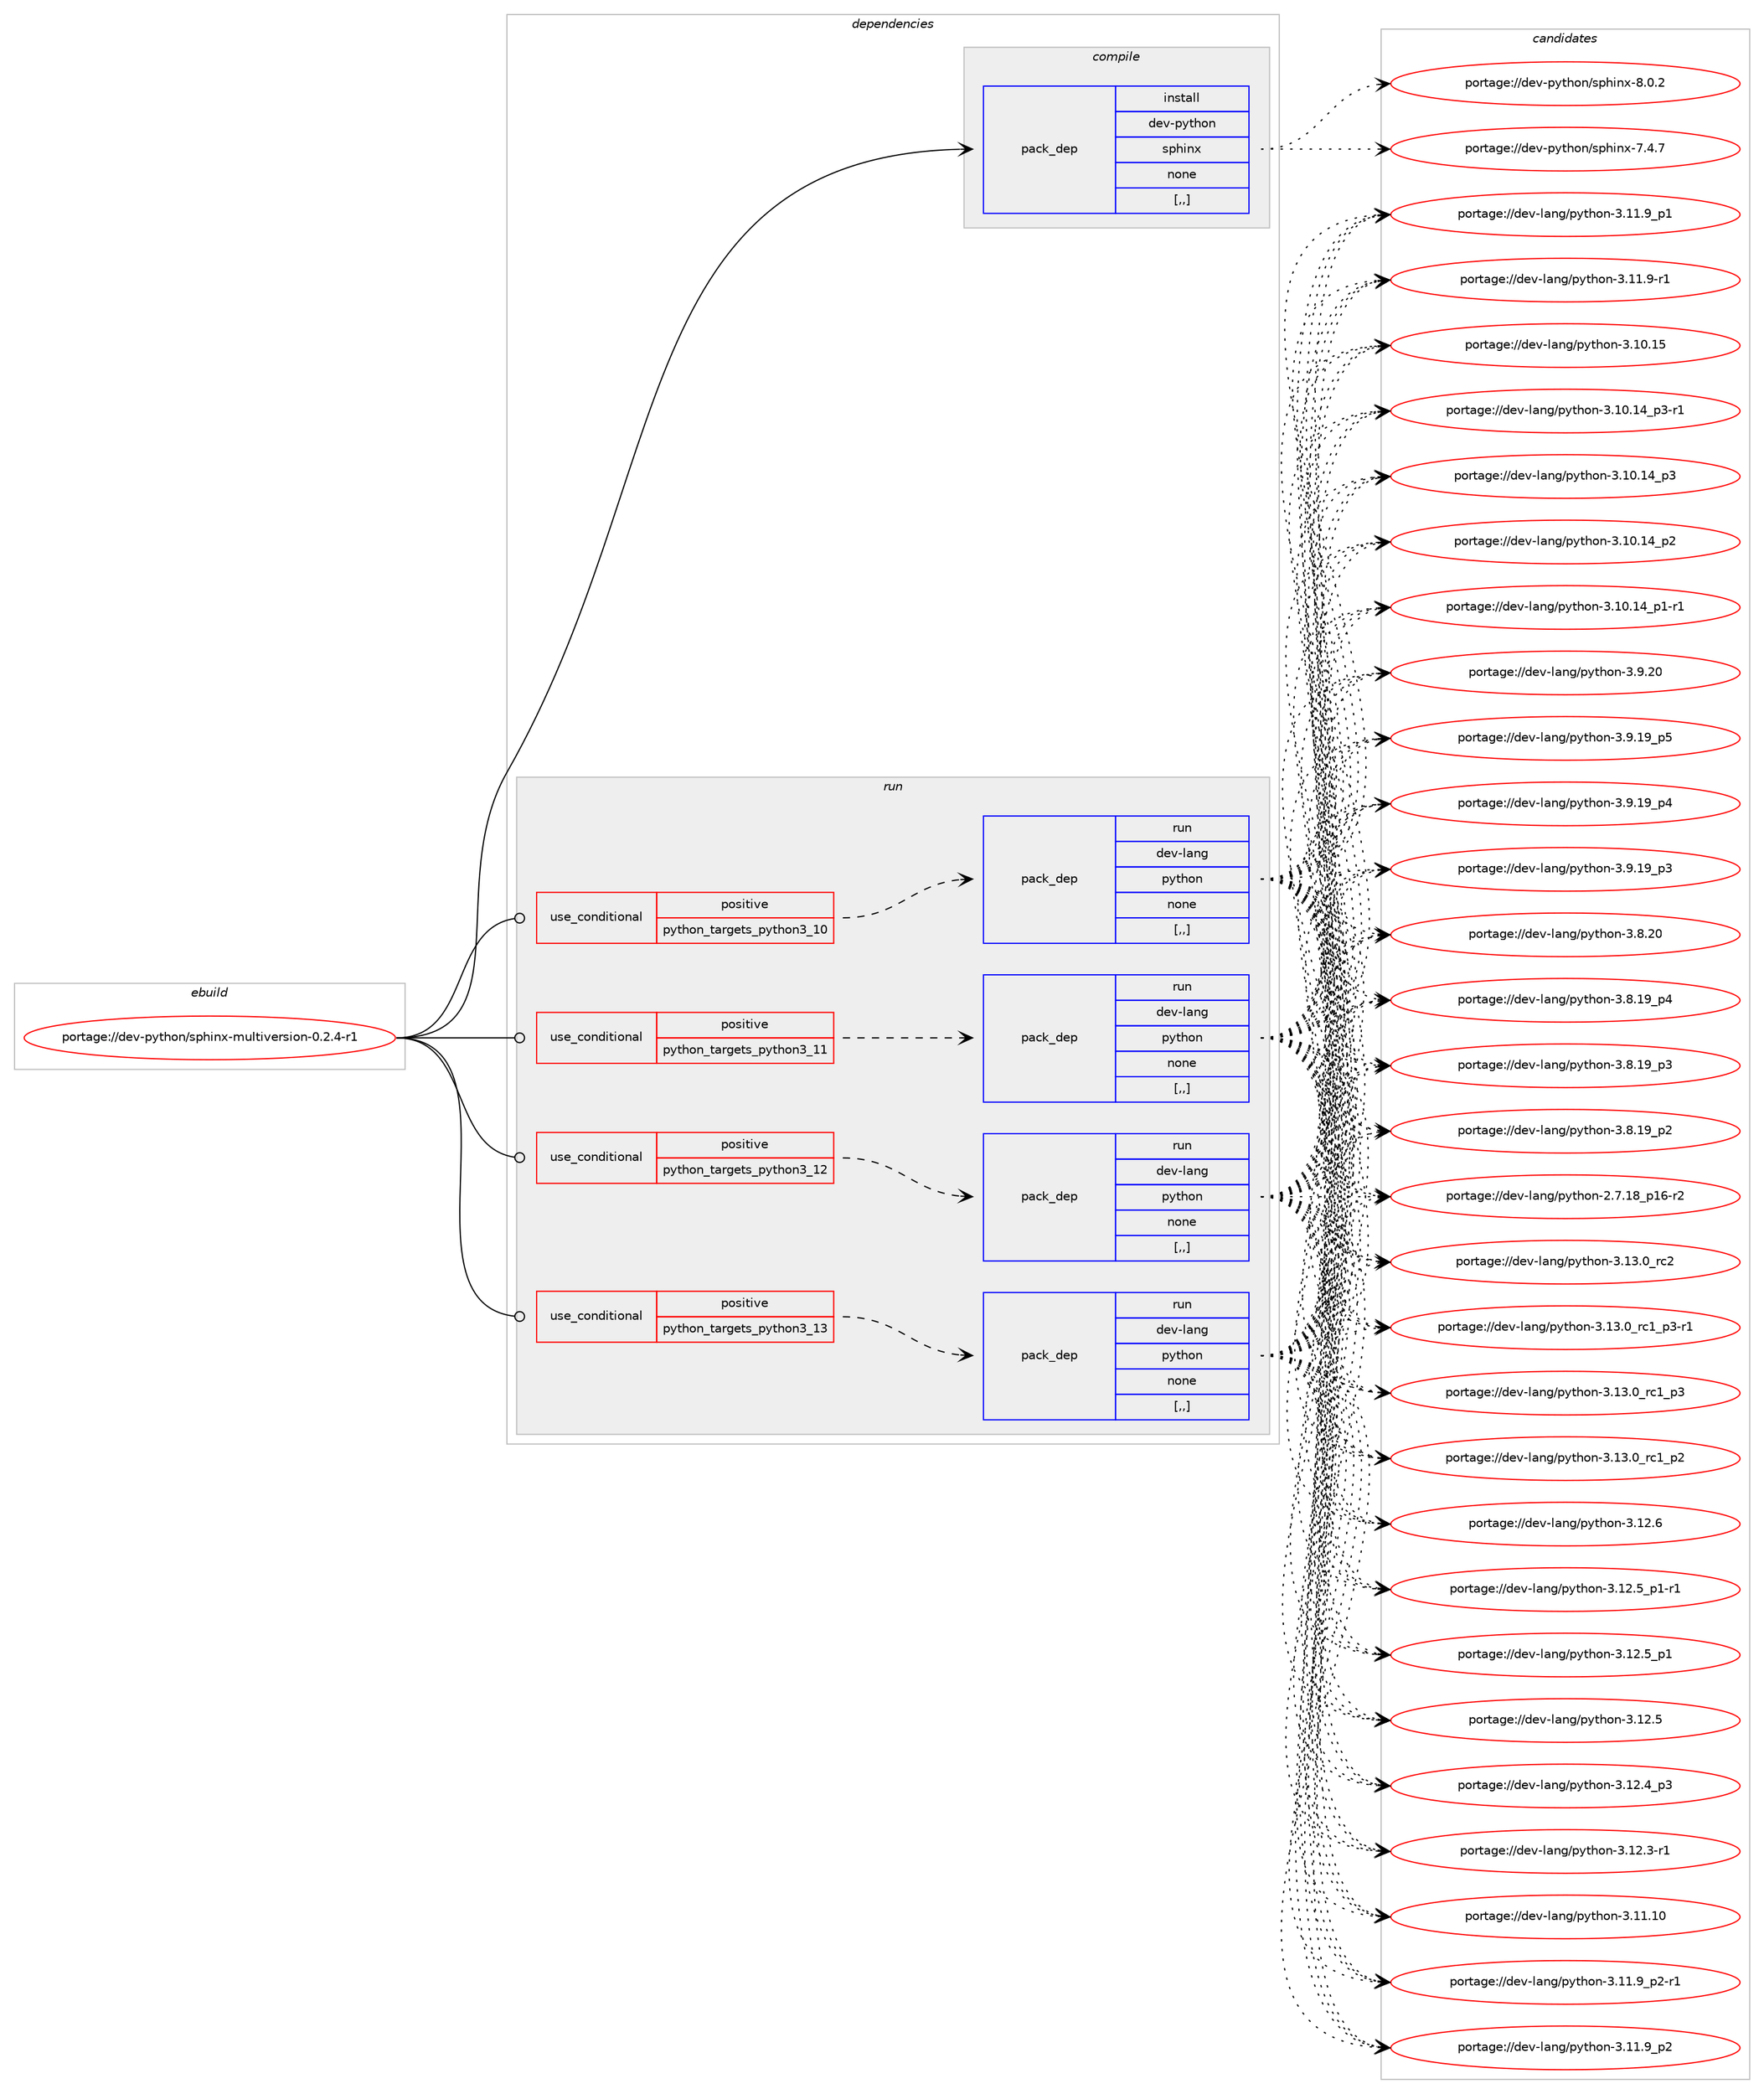 digraph prolog {

# *************
# Graph options
# *************

newrank=true;
concentrate=true;
compound=true;
graph [rankdir=LR,fontname=Helvetica,fontsize=10,ranksep=1.5];#, ranksep=2.5, nodesep=0.2];
edge  [arrowhead=vee];
node  [fontname=Helvetica,fontsize=10];

# **********
# The ebuild
# **********

subgraph cluster_leftcol {
color=gray;
label=<<i>ebuild</i>>;
id [label="portage://dev-python/sphinx-multiversion-0.2.4-r1", color=red, width=4, href="../dev-python/sphinx-multiversion-0.2.4-r1.svg"];
}

# ****************
# The dependencies
# ****************

subgraph cluster_midcol {
color=gray;
label=<<i>dependencies</i>>;
subgraph cluster_compile {
fillcolor="#eeeeee";
style=filled;
label=<<i>compile</i>>;
subgraph pack483939 {
dependency659286 [label=<<TABLE BORDER="0" CELLBORDER="1" CELLSPACING="0" CELLPADDING="4" WIDTH="220"><TR><TD ROWSPAN="6" CELLPADDING="30">pack_dep</TD></TR><TR><TD WIDTH="110">install</TD></TR><TR><TD>dev-python</TD></TR><TR><TD>sphinx</TD></TR><TR><TD>none</TD></TR><TR><TD>[,,]</TD></TR></TABLE>>, shape=none, color=blue];
}
id:e -> dependency659286:w [weight=20,style="solid",arrowhead="vee"];
}
subgraph cluster_compileandrun {
fillcolor="#eeeeee";
style=filled;
label=<<i>compile and run</i>>;
}
subgraph cluster_run {
fillcolor="#eeeeee";
style=filled;
label=<<i>run</i>>;
subgraph cond170485 {
dependency659287 [label=<<TABLE BORDER="0" CELLBORDER="1" CELLSPACING="0" CELLPADDING="4"><TR><TD ROWSPAN="3" CELLPADDING="10">use_conditional</TD></TR><TR><TD>positive</TD></TR><TR><TD>python_targets_python3_10</TD></TR></TABLE>>, shape=none, color=red];
subgraph pack483940 {
dependency659288 [label=<<TABLE BORDER="0" CELLBORDER="1" CELLSPACING="0" CELLPADDING="4" WIDTH="220"><TR><TD ROWSPAN="6" CELLPADDING="30">pack_dep</TD></TR><TR><TD WIDTH="110">run</TD></TR><TR><TD>dev-lang</TD></TR><TR><TD>python</TD></TR><TR><TD>none</TD></TR><TR><TD>[,,]</TD></TR></TABLE>>, shape=none, color=blue];
}
dependency659287:e -> dependency659288:w [weight=20,style="dashed",arrowhead="vee"];
}
id:e -> dependency659287:w [weight=20,style="solid",arrowhead="odot"];
subgraph cond170486 {
dependency659289 [label=<<TABLE BORDER="0" CELLBORDER="1" CELLSPACING="0" CELLPADDING="4"><TR><TD ROWSPAN="3" CELLPADDING="10">use_conditional</TD></TR><TR><TD>positive</TD></TR><TR><TD>python_targets_python3_11</TD></TR></TABLE>>, shape=none, color=red];
subgraph pack483941 {
dependency659290 [label=<<TABLE BORDER="0" CELLBORDER="1" CELLSPACING="0" CELLPADDING="4" WIDTH="220"><TR><TD ROWSPAN="6" CELLPADDING="30">pack_dep</TD></TR><TR><TD WIDTH="110">run</TD></TR><TR><TD>dev-lang</TD></TR><TR><TD>python</TD></TR><TR><TD>none</TD></TR><TR><TD>[,,]</TD></TR></TABLE>>, shape=none, color=blue];
}
dependency659289:e -> dependency659290:w [weight=20,style="dashed",arrowhead="vee"];
}
id:e -> dependency659289:w [weight=20,style="solid",arrowhead="odot"];
subgraph cond170487 {
dependency659291 [label=<<TABLE BORDER="0" CELLBORDER="1" CELLSPACING="0" CELLPADDING="4"><TR><TD ROWSPAN="3" CELLPADDING="10">use_conditional</TD></TR><TR><TD>positive</TD></TR><TR><TD>python_targets_python3_12</TD></TR></TABLE>>, shape=none, color=red];
subgraph pack483942 {
dependency659292 [label=<<TABLE BORDER="0" CELLBORDER="1" CELLSPACING="0" CELLPADDING="4" WIDTH="220"><TR><TD ROWSPAN="6" CELLPADDING="30">pack_dep</TD></TR><TR><TD WIDTH="110">run</TD></TR><TR><TD>dev-lang</TD></TR><TR><TD>python</TD></TR><TR><TD>none</TD></TR><TR><TD>[,,]</TD></TR></TABLE>>, shape=none, color=blue];
}
dependency659291:e -> dependency659292:w [weight=20,style="dashed",arrowhead="vee"];
}
id:e -> dependency659291:w [weight=20,style="solid",arrowhead="odot"];
subgraph cond170488 {
dependency659293 [label=<<TABLE BORDER="0" CELLBORDER="1" CELLSPACING="0" CELLPADDING="4"><TR><TD ROWSPAN="3" CELLPADDING="10">use_conditional</TD></TR><TR><TD>positive</TD></TR><TR><TD>python_targets_python3_13</TD></TR></TABLE>>, shape=none, color=red];
subgraph pack483943 {
dependency659294 [label=<<TABLE BORDER="0" CELLBORDER="1" CELLSPACING="0" CELLPADDING="4" WIDTH="220"><TR><TD ROWSPAN="6" CELLPADDING="30">pack_dep</TD></TR><TR><TD WIDTH="110">run</TD></TR><TR><TD>dev-lang</TD></TR><TR><TD>python</TD></TR><TR><TD>none</TD></TR><TR><TD>[,,]</TD></TR></TABLE>>, shape=none, color=blue];
}
dependency659293:e -> dependency659294:w [weight=20,style="dashed",arrowhead="vee"];
}
id:e -> dependency659293:w [weight=20,style="solid",arrowhead="odot"];
}
}

# **************
# The candidates
# **************

subgraph cluster_choices {
rank=same;
color=gray;
label=<<i>candidates</i>>;

subgraph choice483939 {
color=black;
nodesep=1;
choice1001011184511212111610411111047115112104105110120455646484650 [label="portage://dev-python/sphinx-8.0.2", color=red, width=4,href="../dev-python/sphinx-8.0.2.svg"];
choice1001011184511212111610411111047115112104105110120455546524655 [label="portage://dev-python/sphinx-7.4.7", color=red, width=4,href="../dev-python/sphinx-7.4.7.svg"];
dependency659286:e -> choice1001011184511212111610411111047115112104105110120455646484650:w [style=dotted,weight="100"];
dependency659286:e -> choice1001011184511212111610411111047115112104105110120455546524655:w [style=dotted,weight="100"];
}
subgraph choice483940 {
color=black;
nodesep=1;
choice10010111845108971101034711212111610411111045514649514648951149950 [label="portage://dev-lang/python-3.13.0_rc2", color=red, width=4,href="../dev-lang/python-3.13.0_rc2.svg"];
choice1001011184510897110103471121211161041111104551464951464895114994995112514511449 [label="portage://dev-lang/python-3.13.0_rc1_p3-r1", color=red, width=4,href="../dev-lang/python-3.13.0_rc1_p3-r1.svg"];
choice100101118451089711010347112121116104111110455146495146489511499499511251 [label="portage://dev-lang/python-3.13.0_rc1_p3", color=red, width=4,href="../dev-lang/python-3.13.0_rc1_p3.svg"];
choice100101118451089711010347112121116104111110455146495146489511499499511250 [label="portage://dev-lang/python-3.13.0_rc1_p2", color=red, width=4,href="../dev-lang/python-3.13.0_rc1_p2.svg"];
choice10010111845108971101034711212111610411111045514649504654 [label="portage://dev-lang/python-3.12.6", color=red, width=4,href="../dev-lang/python-3.12.6.svg"];
choice1001011184510897110103471121211161041111104551464950465395112494511449 [label="portage://dev-lang/python-3.12.5_p1-r1", color=red, width=4,href="../dev-lang/python-3.12.5_p1-r1.svg"];
choice100101118451089711010347112121116104111110455146495046539511249 [label="portage://dev-lang/python-3.12.5_p1", color=red, width=4,href="../dev-lang/python-3.12.5_p1.svg"];
choice10010111845108971101034711212111610411111045514649504653 [label="portage://dev-lang/python-3.12.5", color=red, width=4,href="../dev-lang/python-3.12.5.svg"];
choice100101118451089711010347112121116104111110455146495046529511251 [label="portage://dev-lang/python-3.12.4_p3", color=red, width=4,href="../dev-lang/python-3.12.4_p3.svg"];
choice100101118451089711010347112121116104111110455146495046514511449 [label="portage://dev-lang/python-3.12.3-r1", color=red, width=4,href="../dev-lang/python-3.12.3-r1.svg"];
choice1001011184510897110103471121211161041111104551464949464948 [label="portage://dev-lang/python-3.11.10", color=red, width=4,href="../dev-lang/python-3.11.10.svg"];
choice1001011184510897110103471121211161041111104551464949465795112504511449 [label="portage://dev-lang/python-3.11.9_p2-r1", color=red, width=4,href="../dev-lang/python-3.11.9_p2-r1.svg"];
choice100101118451089711010347112121116104111110455146494946579511250 [label="portage://dev-lang/python-3.11.9_p2", color=red, width=4,href="../dev-lang/python-3.11.9_p2.svg"];
choice100101118451089711010347112121116104111110455146494946579511249 [label="portage://dev-lang/python-3.11.9_p1", color=red, width=4,href="../dev-lang/python-3.11.9_p1.svg"];
choice100101118451089711010347112121116104111110455146494946574511449 [label="portage://dev-lang/python-3.11.9-r1", color=red, width=4,href="../dev-lang/python-3.11.9-r1.svg"];
choice1001011184510897110103471121211161041111104551464948464953 [label="portage://dev-lang/python-3.10.15", color=red, width=4,href="../dev-lang/python-3.10.15.svg"];
choice100101118451089711010347112121116104111110455146494846495295112514511449 [label="portage://dev-lang/python-3.10.14_p3-r1", color=red, width=4,href="../dev-lang/python-3.10.14_p3-r1.svg"];
choice10010111845108971101034711212111610411111045514649484649529511251 [label="portage://dev-lang/python-3.10.14_p3", color=red, width=4,href="../dev-lang/python-3.10.14_p3.svg"];
choice10010111845108971101034711212111610411111045514649484649529511250 [label="portage://dev-lang/python-3.10.14_p2", color=red, width=4,href="../dev-lang/python-3.10.14_p2.svg"];
choice100101118451089711010347112121116104111110455146494846495295112494511449 [label="portage://dev-lang/python-3.10.14_p1-r1", color=red, width=4,href="../dev-lang/python-3.10.14_p1-r1.svg"];
choice10010111845108971101034711212111610411111045514657465048 [label="portage://dev-lang/python-3.9.20", color=red, width=4,href="../dev-lang/python-3.9.20.svg"];
choice100101118451089711010347112121116104111110455146574649579511253 [label="portage://dev-lang/python-3.9.19_p5", color=red, width=4,href="../dev-lang/python-3.9.19_p5.svg"];
choice100101118451089711010347112121116104111110455146574649579511252 [label="portage://dev-lang/python-3.9.19_p4", color=red, width=4,href="../dev-lang/python-3.9.19_p4.svg"];
choice100101118451089711010347112121116104111110455146574649579511251 [label="portage://dev-lang/python-3.9.19_p3", color=red, width=4,href="../dev-lang/python-3.9.19_p3.svg"];
choice10010111845108971101034711212111610411111045514656465048 [label="portage://dev-lang/python-3.8.20", color=red, width=4,href="../dev-lang/python-3.8.20.svg"];
choice100101118451089711010347112121116104111110455146564649579511252 [label="portage://dev-lang/python-3.8.19_p4", color=red, width=4,href="../dev-lang/python-3.8.19_p4.svg"];
choice100101118451089711010347112121116104111110455146564649579511251 [label="portage://dev-lang/python-3.8.19_p3", color=red, width=4,href="../dev-lang/python-3.8.19_p3.svg"];
choice100101118451089711010347112121116104111110455146564649579511250 [label="portage://dev-lang/python-3.8.19_p2", color=red, width=4,href="../dev-lang/python-3.8.19_p2.svg"];
choice100101118451089711010347112121116104111110455046554649569511249544511450 [label="portage://dev-lang/python-2.7.18_p16-r2", color=red, width=4,href="../dev-lang/python-2.7.18_p16-r2.svg"];
dependency659288:e -> choice10010111845108971101034711212111610411111045514649514648951149950:w [style=dotted,weight="100"];
dependency659288:e -> choice1001011184510897110103471121211161041111104551464951464895114994995112514511449:w [style=dotted,weight="100"];
dependency659288:e -> choice100101118451089711010347112121116104111110455146495146489511499499511251:w [style=dotted,weight="100"];
dependency659288:e -> choice100101118451089711010347112121116104111110455146495146489511499499511250:w [style=dotted,weight="100"];
dependency659288:e -> choice10010111845108971101034711212111610411111045514649504654:w [style=dotted,weight="100"];
dependency659288:e -> choice1001011184510897110103471121211161041111104551464950465395112494511449:w [style=dotted,weight="100"];
dependency659288:e -> choice100101118451089711010347112121116104111110455146495046539511249:w [style=dotted,weight="100"];
dependency659288:e -> choice10010111845108971101034711212111610411111045514649504653:w [style=dotted,weight="100"];
dependency659288:e -> choice100101118451089711010347112121116104111110455146495046529511251:w [style=dotted,weight="100"];
dependency659288:e -> choice100101118451089711010347112121116104111110455146495046514511449:w [style=dotted,weight="100"];
dependency659288:e -> choice1001011184510897110103471121211161041111104551464949464948:w [style=dotted,weight="100"];
dependency659288:e -> choice1001011184510897110103471121211161041111104551464949465795112504511449:w [style=dotted,weight="100"];
dependency659288:e -> choice100101118451089711010347112121116104111110455146494946579511250:w [style=dotted,weight="100"];
dependency659288:e -> choice100101118451089711010347112121116104111110455146494946579511249:w [style=dotted,weight="100"];
dependency659288:e -> choice100101118451089711010347112121116104111110455146494946574511449:w [style=dotted,weight="100"];
dependency659288:e -> choice1001011184510897110103471121211161041111104551464948464953:w [style=dotted,weight="100"];
dependency659288:e -> choice100101118451089711010347112121116104111110455146494846495295112514511449:w [style=dotted,weight="100"];
dependency659288:e -> choice10010111845108971101034711212111610411111045514649484649529511251:w [style=dotted,weight="100"];
dependency659288:e -> choice10010111845108971101034711212111610411111045514649484649529511250:w [style=dotted,weight="100"];
dependency659288:e -> choice100101118451089711010347112121116104111110455146494846495295112494511449:w [style=dotted,weight="100"];
dependency659288:e -> choice10010111845108971101034711212111610411111045514657465048:w [style=dotted,weight="100"];
dependency659288:e -> choice100101118451089711010347112121116104111110455146574649579511253:w [style=dotted,weight="100"];
dependency659288:e -> choice100101118451089711010347112121116104111110455146574649579511252:w [style=dotted,weight="100"];
dependency659288:e -> choice100101118451089711010347112121116104111110455146574649579511251:w [style=dotted,weight="100"];
dependency659288:e -> choice10010111845108971101034711212111610411111045514656465048:w [style=dotted,weight="100"];
dependency659288:e -> choice100101118451089711010347112121116104111110455146564649579511252:w [style=dotted,weight="100"];
dependency659288:e -> choice100101118451089711010347112121116104111110455146564649579511251:w [style=dotted,weight="100"];
dependency659288:e -> choice100101118451089711010347112121116104111110455146564649579511250:w [style=dotted,weight="100"];
dependency659288:e -> choice100101118451089711010347112121116104111110455046554649569511249544511450:w [style=dotted,weight="100"];
}
subgraph choice483941 {
color=black;
nodesep=1;
choice10010111845108971101034711212111610411111045514649514648951149950 [label="portage://dev-lang/python-3.13.0_rc2", color=red, width=4,href="../dev-lang/python-3.13.0_rc2.svg"];
choice1001011184510897110103471121211161041111104551464951464895114994995112514511449 [label="portage://dev-lang/python-3.13.0_rc1_p3-r1", color=red, width=4,href="../dev-lang/python-3.13.0_rc1_p3-r1.svg"];
choice100101118451089711010347112121116104111110455146495146489511499499511251 [label="portage://dev-lang/python-3.13.0_rc1_p3", color=red, width=4,href="../dev-lang/python-3.13.0_rc1_p3.svg"];
choice100101118451089711010347112121116104111110455146495146489511499499511250 [label="portage://dev-lang/python-3.13.0_rc1_p2", color=red, width=4,href="../dev-lang/python-3.13.0_rc1_p2.svg"];
choice10010111845108971101034711212111610411111045514649504654 [label="portage://dev-lang/python-3.12.6", color=red, width=4,href="../dev-lang/python-3.12.6.svg"];
choice1001011184510897110103471121211161041111104551464950465395112494511449 [label="portage://dev-lang/python-3.12.5_p1-r1", color=red, width=4,href="../dev-lang/python-3.12.5_p1-r1.svg"];
choice100101118451089711010347112121116104111110455146495046539511249 [label="portage://dev-lang/python-3.12.5_p1", color=red, width=4,href="../dev-lang/python-3.12.5_p1.svg"];
choice10010111845108971101034711212111610411111045514649504653 [label="portage://dev-lang/python-3.12.5", color=red, width=4,href="../dev-lang/python-3.12.5.svg"];
choice100101118451089711010347112121116104111110455146495046529511251 [label="portage://dev-lang/python-3.12.4_p3", color=red, width=4,href="../dev-lang/python-3.12.4_p3.svg"];
choice100101118451089711010347112121116104111110455146495046514511449 [label="portage://dev-lang/python-3.12.3-r1", color=red, width=4,href="../dev-lang/python-3.12.3-r1.svg"];
choice1001011184510897110103471121211161041111104551464949464948 [label="portage://dev-lang/python-3.11.10", color=red, width=4,href="../dev-lang/python-3.11.10.svg"];
choice1001011184510897110103471121211161041111104551464949465795112504511449 [label="portage://dev-lang/python-3.11.9_p2-r1", color=red, width=4,href="../dev-lang/python-3.11.9_p2-r1.svg"];
choice100101118451089711010347112121116104111110455146494946579511250 [label="portage://dev-lang/python-3.11.9_p2", color=red, width=4,href="../dev-lang/python-3.11.9_p2.svg"];
choice100101118451089711010347112121116104111110455146494946579511249 [label="portage://dev-lang/python-3.11.9_p1", color=red, width=4,href="../dev-lang/python-3.11.9_p1.svg"];
choice100101118451089711010347112121116104111110455146494946574511449 [label="portage://dev-lang/python-3.11.9-r1", color=red, width=4,href="../dev-lang/python-3.11.9-r1.svg"];
choice1001011184510897110103471121211161041111104551464948464953 [label="portage://dev-lang/python-3.10.15", color=red, width=4,href="../dev-lang/python-3.10.15.svg"];
choice100101118451089711010347112121116104111110455146494846495295112514511449 [label="portage://dev-lang/python-3.10.14_p3-r1", color=red, width=4,href="../dev-lang/python-3.10.14_p3-r1.svg"];
choice10010111845108971101034711212111610411111045514649484649529511251 [label="portage://dev-lang/python-3.10.14_p3", color=red, width=4,href="../dev-lang/python-3.10.14_p3.svg"];
choice10010111845108971101034711212111610411111045514649484649529511250 [label="portage://dev-lang/python-3.10.14_p2", color=red, width=4,href="../dev-lang/python-3.10.14_p2.svg"];
choice100101118451089711010347112121116104111110455146494846495295112494511449 [label="portage://dev-lang/python-3.10.14_p1-r1", color=red, width=4,href="../dev-lang/python-3.10.14_p1-r1.svg"];
choice10010111845108971101034711212111610411111045514657465048 [label="portage://dev-lang/python-3.9.20", color=red, width=4,href="../dev-lang/python-3.9.20.svg"];
choice100101118451089711010347112121116104111110455146574649579511253 [label="portage://dev-lang/python-3.9.19_p5", color=red, width=4,href="../dev-lang/python-3.9.19_p5.svg"];
choice100101118451089711010347112121116104111110455146574649579511252 [label="portage://dev-lang/python-3.9.19_p4", color=red, width=4,href="../dev-lang/python-3.9.19_p4.svg"];
choice100101118451089711010347112121116104111110455146574649579511251 [label="portage://dev-lang/python-3.9.19_p3", color=red, width=4,href="../dev-lang/python-3.9.19_p3.svg"];
choice10010111845108971101034711212111610411111045514656465048 [label="portage://dev-lang/python-3.8.20", color=red, width=4,href="../dev-lang/python-3.8.20.svg"];
choice100101118451089711010347112121116104111110455146564649579511252 [label="portage://dev-lang/python-3.8.19_p4", color=red, width=4,href="../dev-lang/python-3.8.19_p4.svg"];
choice100101118451089711010347112121116104111110455146564649579511251 [label="portage://dev-lang/python-3.8.19_p3", color=red, width=4,href="../dev-lang/python-3.8.19_p3.svg"];
choice100101118451089711010347112121116104111110455146564649579511250 [label="portage://dev-lang/python-3.8.19_p2", color=red, width=4,href="../dev-lang/python-3.8.19_p2.svg"];
choice100101118451089711010347112121116104111110455046554649569511249544511450 [label="portage://dev-lang/python-2.7.18_p16-r2", color=red, width=4,href="../dev-lang/python-2.7.18_p16-r2.svg"];
dependency659290:e -> choice10010111845108971101034711212111610411111045514649514648951149950:w [style=dotted,weight="100"];
dependency659290:e -> choice1001011184510897110103471121211161041111104551464951464895114994995112514511449:w [style=dotted,weight="100"];
dependency659290:e -> choice100101118451089711010347112121116104111110455146495146489511499499511251:w [style=dotted,weight="100"];
dependency659290:e -> choice100101118451089711010347112121116104111110455146495146489511499499511250:w [style=dotted,weight="100"];
dependency659290:e -> choice10010111845108971101034711212111610411111045514649504654:w [style=dotted,weight="100"];
dependency659290:e -> choice1001011184510897110103471121211161041111104551464950465395112494511449:w [style=dotted,weight="100"];
dependency659290:e -> choice100101118451089711010347112121116104111110455146495046539511249:w [style=dotted,weight="100"];
dependency659290:e -> choice10010111845108971101034711212111610411111045514649504653:w [style=dotted,weight="100"];
dependency659290:e -> choice100101118451089711010347112121116104111110455146495046529511251:w [style=dotted,weight="100"];
dependency659290:e -> choice100101118451089711010347112121116104111110455146495046514511449:w [style=dotted,weight="100"];
dependency659290:e -> choice1001011184510897110103471121211161041111104551464949464948:w [style=dotted,weight="100"];
dependency659290:e -> choice1001011184510897110103471121211161041111104551464949465795112504511449:w [style=dotted,weight="100"];
dependency659290:e -> choice100101118451089711010347112121116104111110455146494946579511250:w [style=dotted,weight="100"];
dependency659290:e -> choice100101118451089711010347112121116104111110455146494946579511249:w [style=dotted,weight="100"];
dependency659290:e -> choice100101118451089711010347112121116104111110455146494946574511449:w [style=dotted,weight="100"];
dependency659290:e -> choice1001011184510897110103471121211161041111104551464948464953:w [style=dotted,weight="100"];
dependency659290:e -> choice100101118451089711010347112121116104111110455146494846495295112514511449:w [style=dotted,weight="100"];
dependency659290:e -> choice10010111845108971101034711212111610411111045514649484649529511251:w [style=dotted,weight="100"];
dependency659290:e -> choice10010111845108971101034711212111610411111045514649484649529511250:w [style=dotted,weight="100"];
dependency659290:e -> choice100101118451089711010347112121116104111110455146494846495295112494511449:w [style=dotted,weight="100"];
dependency659290:e -> choice10010111845108971101034711212111610411111045514657465048:w [style=dotted,weight="100"];
dependency659290:e -> choice100101118451089711010347112121116104111110455146574649579511253:w [style=dotted,weight="100"];
dependency659290:e -> choice100101118451089711010347112121116104111110455146574649579511252:w [style=dotted,weight="100"];
dependency659290:e -> choice100101118451089711010347112121116104111110455146574649579511251:w [style=dotted,weight="100"];
dependency659290:e -> choice10010111845108971101034711212111610411111045514656465048:w [style=dotted,weight="100"];
dependency659290:e -> choice100101118451089711010347112121116104111110455146564649579511252:w [style=dotted,weight="100"];
dependency659290:e -> choice100101118451089711010347112121116104111110455146564649579511251:w [style=dotted,weight="100"];
dependency659290:e -> choice100101118451089711010347112121116104111110455146564649579511250:w [style=dotted,weight="100"];
dependency659290:e -> choice100101118451089711010347112121116104111110455046554649569511249544511450:w [style=dotted,weight="100"];
}
subgraph choice483942 {
color=black;
nodesep=1;
choice10010111845108971101034711212111610411111045514649514648951149950 [label="portage://dev-lang/python-3.13.0_rc2", color=red, width=4,href="../dev-lang/python-3.13.0_rc2.svg"];
choice1001011184510897110103471121211161041111104551464951464895114994995112514511449 [label="portage://dev-lang/python-3.13.0_rc1_p3-r1", color=red, width=4,href="../dev-lang/python-3.13.0_rc1_p3-r1.svg"];
choice100101118451089711010347112121116104111110455146495146489511499499511251 [label="portage://dev-lang/python-3.13.0_rc1_p3", color=red, width=4,href="../dev-lang/python-3.13.0_rc1_p3.svg"];
choice100101118451089711010347112121116104111110455146495146489511499499511250 [label="portage://dev-lang/python-3.13.0_rc1_p2", color=red, width=4,href="../dev-lang/python-3.13.0_rc1_p2.svg"];
choice10010111845108971101034711212111610411111045514649504654 [label="portage://dev-lang/python-3.12.6", color=red, width=4,href="../dev-lang/python-3.12.6.svg"];
choice1001011184510897110103471121211161041111104551464950465395112494511449 [label="portage://dev-lang/python-3.12.5_p1-r1", color=red, width=4,href="../dev-lang/python-3.12.5_p1-r1.svg"];
choice100101118451089711010347112121116104111110455146495046539511249 [label="portage://dev-lang/python-3.12.5_p1", color=red, width=4,href="../dev-lang/python-3.12.5_p1.svg"];
choice10010111845108971101034711212111610411111045514649504653 [label="portage://dev-lang/python-3.12.5", color=red, width=4,href="../dev-lang/python-3.12.5.svg"];
choice100101118451089711010347112121116104111110455146495046529511251 [label="portage://dev-lang/python-3.12.4_p3", color=red, width=4,href="../dev-lang/python-3.12.4_p3.svg"];
choice100101118451089711010347112121116104111110455146495046514511449 [label="portage://dev-lang/python-3.12.3-r1", color=red, width=4,href="../dev-lang/python-3.12.3-r1.svg"];
choice1001011184510897110103471121211161041111104551464949464948 [label="portage://dev-lang/python-3.11.10", color=red, width=4,href="../dev-lang/python-3.11.10.svg"];
choice1001011184510897110103471121211161041111104551464949465795112504511449 [label="portage://dev-lang/python-3.11.9_p2-r1", color=red, width=4,href="../dev-lang/python-3.11.9_p2-r1.svg"];
choice100101118451089711010347112121116104111110455146494946579511250 [label="portage://dev-lang/python-3.11.9_p2", color=red, width=4,href="../dev-lang/python-3.11.9_p2.svg"];
choice100101118451089711010347112121116104111110455146494946579511249 [label="portage://dev-lang/python-3.11.9_p1", color=red, width=4,href="../dev-lang/python-3.11.9_p1.svg"];
choice100101118451089711010347112121116104111110455146494946574511449 [label="portage://dev-lang/python-3.11.9-r1", color=red, width=4,href="../dev-lang/python-3.11.9-r1.svg"];
choice1001011184510897110103471121211161041111104551464948464953 [label="portage://dev-lang/python-3.10.15", color=red, width=4,href="../dev-lang/python-3.10.15.svg"];
choice100101118451089711010347112121116104111110455146494846495295112514511449 [label="portage://dev-lang/python-3.10.14_p3-r1", color=red, width=4,href="../dev-lang/python-3.10.14_p3-r1.svg"];
choice10010111845108971101034711212111610411111045514649484649529511251 [label="portage://dev-lang/python-3.10.14_p3", color=red, width=4,href="../dev-lang/python-3.10.14_p3.svg"];
choice10010111845108971101034711212111610411111045514649484649529511250 [label="portage://dev-lang/python-3.10.14_p2", color=red, width=4,href="../dev-lang/python-3.10.14_p2.svg"];
choice100101118451089711010347112121116104111110455146494846495295112494511449 [label="portage://dev-lang/python-3.10.14_p1-r1", color=red, width=4,href="../dev-lang/python-3.10.14_p1-r1.svg"];
choice10010111845108971101034711212111610411111045514657465048 [label="portage://dev-lang/python-3.9.20", color=red, width=4,href="../dev-lang/python-3.9.20.svg"];
choice100101118451089711010347112121116104111110455146574649579511253 [label="portage://dev-lang/python-3.9.19_p5", color=red, width=4,href="../dev-lang/python-3.9.19_p5.svg"];
choice100101118451089711010347112121116104111110455146574649579511252 [label="portage://dev-lang/python-3.9.19_p4", color=red, width=4,href="../dev-lang/python-3.9.19_p4.svg"];
choice100101118451089711010347112121116104111110455146574649579511251 [label="portage://dev-lang/python-3.9.19_p3", color=red, width=4,href="../dev-lang/python-3.9.19_p3.svg"];
choice10010111845108971101034711212111610411111045514656465048 [label="portage://dev-lang/python-3.8.20", color=red, width=4,href="../dev-lang/python-3.8.20.svg"];
choice100101118451089711010347112121116104111110455146564649579511252 [label="portage://dev-lang/python-3.8.19_p4", color=red, width=4,href="../dev-lang/python-3.8.19_p4.svg"];
choice100101118451089711010347112121116104111110455146564649579511251 [label="portage://dev-lang/python-3.8.19_p3", color=red, width=4,href="../dev-lang/python-3.8.19_p3.svg"];
choice100101118451089711010347112121116104111110455146564649579511250 [label="portage://dev-lang/python-3.8.19_p2", color=red, width=4,href="../dev-lang/python-3.8.19_p2.svg"];
choice100101118451089711010347112121116104111110455046554649569511249544511450 [label="portage://dev-lang/python-2.7.18_p16-r2", color=red, width=4,href="../dev-lang/python-2.7.18_p16-r2.svg"];
dependency659292:e -> choice10010111845108971101034711212111610411111045514649514648951149950:w [style=dotted,weight="100"];
dependency659292:e -> choice1001011184510897110103471121211161041111104551464951464895114994995112514511449:w [style=dotted,weight="100"];
dependency659292:e -> choice100101118451089711010347112121116104111110455146495146489511499499511251:w [style=dotted,weight="100"];
dependency659292:e -> choice100101118451089711010347112121116104111110455146495146489511499499511250:w [style=dotted,weight="100"];
dependency659292:e -> choice10010111845108971101034711212111610411111045514649504654:w [style=dotted,weight="100"];
dependency659292:e -> choice1001011184510897110103471121211161041111104551464950465395112494511449:w [style=dotted,weight="100"];
dependency659292:e -> choice100101118451089711010347112121116104111110455146495046539511249:w [style=dotted,weight="100"];
dependency659292:e -> choice10010111845108971101034711212111610411111045514649504653:w [style=dotted,weight="100"];
dependency659292:e -> choice100101118451089711010347112121116104111110455146495046529511251:w [style=dotted,weight="100"];
dependency659292:e -> choice100101118451089711010347112121116104111110455146495046514511449:w [style=dotted,weight="100"];
dependency659292:e -> choice1001011184510897110103471121211161041111104551464949464948:w [style=dotted,weight="100"];
dependency659292:e -> choice1001011184510897110103471121211161041111104551464949465795112504511449:w [style=dotted,weight="100"];
dependency659292:e -> choice100101118451089711010347112121116104111110455146494946579511250:w [style=dotted,weight="100"];
dependency659292:e -> choice100101118451089711010347112121116104111110455146494946579511249:w [style=dotted,weight="100"];
dependency659292:e -> choice100101118451089711010347112121116104111110455146494946574511449:w [style=dotted,weight="100"];
dependency659292:e -> choice1001011184510897110103471121211161041111104551464948464953:w [style=dotted,weight="100"];
dependency659292:e -> choice100101118451089711010347112121116104111110455146494846495295112514511449:w [style=dotted,weight="100"];
dependency659292:e -> choice10010111845108971101034711212111610411111045514649484649529511251:w [style=dotted,weight="100"];
dependency659292:e -> choice10010111845108971101034711212111610411111045514649484649529511250:w [style=dotted,weight="100"];
dependency659292:e -> choice100101118451089711010347112121116104111110455146494846495295112494511449:w [style=dotted,weight="100"];
dependency659292:e -> choice10010111845108971101034711212111610411111045514657465048:w [style=dotted,weight="100"];
dependency659292:e -> choice100101118451089711010347112121116104111110455146574649579511253:w [style=dotted,weight="100"];
dependency659292:e -> choice100101118451089711010347112121116104111110455146574649579511252:w [style=dotted,weight="100"];
dependency659292:e -> choice100101118451089711010347112121116104111110455146574649579511251:w [style=dotted,weight="100"];
dependency659292:e -> choice10010111845108971101034711212111610411111045514656465048:w [style=dotted,weight="100"];
dependency659292:e -> choice100101118451089711010347112121116104111110455146564649579511252:w [style=dotted,weight="100"];
dependency659292:e -> choice100101118451089711010347112121116104111110455146564649579511251:w [style=dotted,weight="100"];
dependency659292:e -> choice100101118451089711010347112121116104111110455146564649579511250:w [style=dotted,weight="100"];
dependency659292:e -> choice100101118451089711010347112121116104111110455046554649569511249544511450:w [style=dotted,weight="100"];
}
subgraph choice483943 {
color=black;
nodesep=1;
choice10010111845108971101034711212111610411111045514649514648951149950 [label="portage://dev-lang/python-3.13.0_rc2", color=red, width=4,href="../dev-lang/python-3.13.0_rc2.svg"];
choice1001011184510897110103471121211161041111104551464951464895114994995112514511449 [label="portage://dev-lang/python-3.13.0_rc1_p3-r1", color=red, width=4,href="../dev-lang/python-3.13.0_rc1_p3-r1.svg"];
choice100101118451089711010347112121116104111110455146495146489511499499511251 [label="portage://dev-lang/python-3.13.0_rc1_p3", color=red, width=4,href="../dev-lang/python-3.13.0_rc1_p3.svg"];
choice100101118451089711010347112121116104111110455146495146489511499499511250 [label="portage://dev-lang/python-3.13.0_rc1_p2", color=red, width=4,href="../dev-lang/python-3.13.0_rc1_p2.svg"];
choice10010111845108971101034711212111610411111045514649504654 [label="portage://dev-lang/python-3.12.6", color=red, width=4,href="../dev-lang/python-3.12.6.svg"];
choice1001011184510897110103471121211161041111104551464950465395112494511449 [label="portage://dev-lang/python-3.12.5_p1-r1", color=red, width=4,href="../dev-lang/python-3.12.5_p1-r1.svg"];
choice100101118451089711010347112121116104111110455146495046539511249 [label="portage://dev-lang/python-3.12.5_p1", color=red, width=4,href="../dev-lang/python-3.12.5_p1.svg"];
choice10010111845108971101034711212111610411111045514649504653 [label="portage://dev-lang/python-3.12.5", color=red, width=4,href="../dev-lang/python-3.12.5.svg"];
choice100101118451089711010347112121116104111110455146495046529511251 [label="portage://dev-lang/python-3.12.4_p3", color=red, width=4,href="../dev-lang/python-3.12.4_p3.svg"];
choice100101118451089711010347112121116104111110455146495046514511449 [label="portage://dev-lang/python-3.12.3-r1", color=red, width=4,href="../dev-lang/python-3.12.3-r1.svg"];
choice1001011184510897110103471121211161041111104551464949464948 [label="portage://dev-lang/python-3.11.10", color=red, width=4,href="../dev-lang/python-3.11.10.svg"];
choice1001011184510897110103471121211161041111104551464949465795112504511449 [label="portage://dev-lang/python-3.11.9_p2-r1", color=red, width=4,href="../dev-lang/python-3.11.9_p2-r1.svg"];
choice100101118451089711010347112121116104111110455146494946579511250 [label="portage://dev-lang/python-3.11.9_p2", color=red, width=4,href="../dev-lang/python-3.11.9_p2.svg"];
choice100101118451089711010347112121116104111110455146494946579511249 [label="portage://dev-lang/python-3.11.9_p1", color=red, width=4,href="../dev-lang/python-3.11.9_p1.svg"];
choice100101118451089711010347112121116104111110455146494946574511449 [label="portage://dev-lang/python-3.11.9-r1", color=red, width=4,href="../dev-lang/python-3.11.9-r1.svg"];
choice1001011184510897110103471121211161041111104551464948464953 [label="portage://dev-lang/python-3.10.15", color=red, width=4,href="../dev-lang/python-3.10.15.svg"];
choice100101118451089711010347112121116104111110455146494846495295112514511449 [label="portage://dev-lang/python-3.10.14_p3-r1", color=red, width=4,href="../dev-lang/python-3.10.14_p3-r1.svg"];
choice10010111845108971101034711212111610411111045514649484649529511251 [label="portage://dev-lang/python-3.10.14_p3", color=red, width=4,href="../dev-lang/python-3.10.14_p3.svg"];
choice10010111845108971101034711212111610411111045514649484649529511250 [label="portage://dev-lang/python-3.10.14_p2", color=red, width=4,href="../dev-lang/python-3.10.14_p2.svg"];
choice100101118451089711010347112121116104111110455146494846495295112494511449 [label="portage://dev-lang/python-3.10.14_p1-r1", color=red, width=4,href="../dev-lang/python-3.10.14_p1-r1.svg"];
choice10010111845108971101034711212111610411111045514657465048 [label="portage://dev-lang/python-3.9.20", color=red, width=4,href="../dev-lang/python-3.9.20.svg"];
choice100101118451089711010347112121116104111110455146574649579511253 [label="portage://dev-lang/python-3.9.19_p5", color=red, width=4,href="../dev-lang/python-3.9.19_p5.svg"];
choice100101118451089711010347112121116104111110455146574649579511252 [label="portage://dev-lang/python-3.9.19_p4", color=red, width=4,href="../dev-lang/python-3.9.19_p4.svg"];
choice100101118451089711010347112121116104111110455146574649579511251 [label="portage://dev-lang/python-3.9.19_p3", color=red, width=4,href="../dev-lang/python-3.9.19_p3.svg"];
choice10010111845108971101034711212111610411111045514656465048 [label="portage://dev-lang/python-3.8.20", color=red, width=4,href="../dev-lang/python-3.8.20.svg"];
choice100101118451089711010347112121116104111110455146564649579511252 [label="portage://dev-lang/python-3.8.19_p4", color=red, width=4,href="../dev-lang/python-3.8.19_p4.svg"];
choice100101118451089711010347112121116104111110455146564649579511251 [label="portage://dev-lang/python-3.8.19_p3", color=red, width=4,href="../dev-lang/python-3.8.19_p3.svg"];
choice100101118451089711010347112121116104111110455146564649579511250 [label="portage://dev-lang/python-3.8.19_p2", color=red, width=4,href="../dev-lang/python-3.8.19_p2.svg"];
choice100101118451089711010347112121116104111110455046554649569511249544511450 [label="portage://dev-lang/python-2.7.18_p16-r2", color=red, width=4,href="../dev-lang/python-2.7.18_p16-r2.svg"];
dependency659294:e -> choice10010111845108971101034711212111610411111045514649514648951149950:w [style=dotted,weight="100"];
dependency659294:e -> choice1001011184510897110103471121211161041111104551464951464895114994995112514511449:w [style=dotted,weight="100"];
dependency659294:e -> choice100101118451089711010347112121116104111110455146495146489511499499511251:w [style=dotted,weight="100"];
dependency659294:e -> choice100101118451089711010347112121116104111110455146495146489511499499511250:w [style=dotted,weight="100"];
dependency659294:e -> choice10010111845108971101034711212111610411111045514649504654:w [style=dotted,weight="100"];
dependency659294:e -> choice1001011184510897110103471121211161041111104551464950465395112494511449:w [style=dotted,weight="100"];
dependency659294:e -> choice100101118451089711010347112121116104111110455146495046539511249:w [style=dotted,weight="100"];
dependency659294:e -> choice10010111845108971101034711212111610411111045514649504653:w [style=dotted,weight="100"];
dependency659294:e -> choice100101118451089711010347112121116104111110455146495046529511251:w [style=dotted,weight="100"];
dependency659294:e -> choice100101118451089711010347112121116104111110455146495046514511449:w [style=dotted,weight="100"];
dependency659294:e -> choice1001011184510897110103471121211161041111104551464949464948:w [style=dotted,weight="100"];
dependency659294:e -> choice1001011184510897110103471121211161041111104551464949465795112504511449:w [style=dotted,weight="100"];
dependency659294:e -> choice100101118451089711010347112121116104111110455146494946579511250:w [style=dotted,weight="100"];
dependency659294:e -> choice100101118451089711010347112121116104111110455146494946579511249:w [style=dotted,weight="100"];
dependency659294:e -> choice100101118451089711010347112121116104111110455146494946574511449:w [style=dotted,weight="100"];
dependency659294:e -> choice1001011184510897110103471121211161041111104551464948464953:w [style=dotted,weight="100"];
dependency659294:e -> choice100101118451089711010347112121116104111110455146494846495295112514511449:w [style=dotted,weight="100"];
dependency659294:e -> choice10010111845108971101034711212111610411111045514649484649529511251:w [style=dotted,weight="100"];
dependency659294:e -> choice10010111845108971101034711212111610411111045514649484649529511250:w [style=dotted,weight="100"];
dependency659294:e -> choice100101118451089711010347112121116104111110455146494846495295112494511449:w [style=dotted,weight="100"];
dependency659294:e -> choice10010111845108971101034711212111610411111045514657465048:w [style=dotted,weight="100"];
dependency659294:e -> choice100101118451089711010347112121116104111110455146574649579511253:w [style=dotted,weight="100"];
dependency659294:e -> choice100101118451089711010347112121116104111110455146574649579511252:w [style=dotted,weight="100"];
dependency659294:e -> choice100101118451089711010347112121116104111110455146574649579511251:w [style=dotted,weight="100"];
dependency659294:e -> choice10010111845108971101034711212111610411111045514656465048:w [style=dotted,weight="100"];
dependency659294:e -> choice100101118451089711010347112121116104111110455146564649579511252:w [style=dotted,weight="100"];
dependency659294:e -> choice100101118451089711010347112121116104111110455146564649579511251:w [style=dotted,weight="100"];
dependency659294:e -> choice100101118451089711010347112121116104111110455146564649579511250:w [style=dotted,weight="100"];
dependency659294:e -> choice100101118451089711010347112121116104111110455046554649569511249544511450:w [style=dotted,weight="100"];
}
}

}
